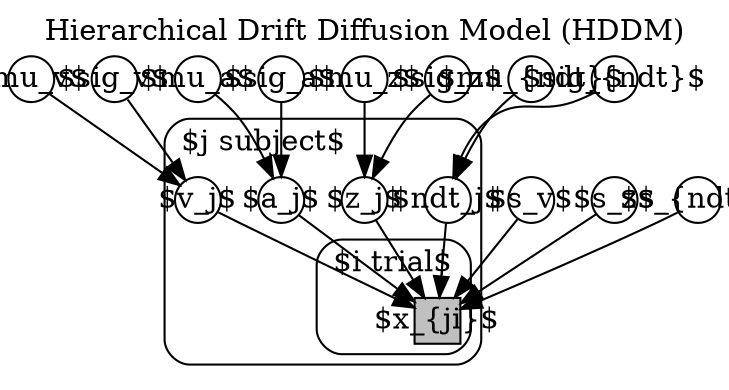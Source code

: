 digraph G {rankdir=TB; compound=true; newrank=true; labelloc="t";           label="Hierarchical Drift Diffusion Model (HDDM)";           /* general properties*/           node [margin=0, fixedsize=true, shape=plaintext,                 height=0.3, width=0.3, lblstyle="font=\small"];           /* links */           mu_v -> v;           sigma_v -> v;           mu_a -> a;           sigma_a -> a;           mu_z -> z;           sigma_z -> z;           mu_ndt -> ndt;           sigma_ndt -> ndt;           v -> x;           a -> x;           z -> x;           ndt -> x;           sv -> x;           sz -> x;           sndt -> x;           subgraph cluster0 {               margin = 5; labeljust=l; lblstyle="font=\small";               style = rounded;               label = "$j subject$";               v;               a;               z;               ndt;               subgraph cluster1 {                   margin = 5; labeljust=l; lblstyle="font=\small";                   style = rounded;                   label = "$i trial$";                   x;               }           }           /* nodes */           v [label = "$v_j$", shape = circle];           mu_v [label = "$mu_v$", shape = circle];           sigma_v [label = "$sig_v$", shape = circle];           a [label = "$a_j$", shape = circle];           mu_a [label = "$mu_a$", shape = circle];           sigma_a [label = "$sig_a$", shape = circle];           z [label = "$z_j$", shape = circle];           mu_z [label = "$mu_z$", shape = circle];           sigma_z [label = "$sig_z$", shape = circle];           ndt [label = "$ndt_j$", shape = circle];           mu_ndt [label = "$mu_{ndt}$", shape = circle];           sigma_ndt [label = "$sig_{ndt}$", shape = circle];           sv [label = "$s_v$", shape = circle];           sz [label = "$s_z$", shape = circle];           sndt [label = "$s_{ndt}$", shape = circle];           x [label = "$x_{ji}$", fillcolor = gray, style = filled, shape = square];           }
